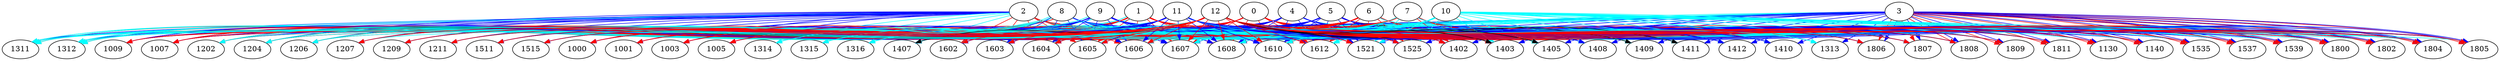 digraph {
	0 [label=0]
	0 -> 1000 [color=blue]
	0 -> 1001 [color=blue]
	0 -> 1003 [color=blue]
	0 -> 1005 [color=blue]
	0 -> 1009 [color=blue]
	0 -> 1007 [color=blue]
	0 -> 1408 [color=red]
	0 -> 1537 [color=red]
	0 -> 1409 [color=red]
	0 -> 1539 [color=red]
	0 -> 1411 [color=red]
	0 -> 1412 [color=red]
	0 -> 1410 [color=red]
	0 -> 1800 [color=red]
	0 -> 1802 [color=red]
	0 -> 1804 [color=red]
	0 -> 1805 [color=red]
	0 -> 1806 [color=red]
	0 -> 1807 [color=red]
	0 -> 1808 [color=red]
	0 -> 1809 [color=red]
	0 -> 1811 [color=red]
	0 -> 1311 [color=red]
	0 -> 1312 [color=red]
	0 -> 1313 [color=red]
	0 -> 1314 [color=red]
	0 -> 1315 [color=red]
	0 -> 1316 [color=red]
	0 -> 1407 [color=red]
	0 -> 1202 [color=red]
	0 -> 1204 [color=red]
	0 -> 1206 [color=red]
	0 -> 1207 [color=red]
	0 -> 1209 [color=red]
	0 -> 1211 [color=red]
	0 -> 1602 [color=red]
	0 -> 1603 [color=red]
	0 -> 1604 [color=red]
	0 -> 1605 [color=red]
	0 -> 1606 [color=red]
	0 -> 1607 [color=red]
	0 -> 1608 [color=red]
	0 -> 1610 [color=red]
	0 -> 1612 [color=red]
	0 -> 1511 [color=red]
	0 -> 1130 [color=red]
	0 -> 1515 [color=red]
	0 -> 1521 [color=red]
	0 -> 1140 [color=red]
	0 -> 1525 [color=red]
	0 -> 1402 [color=red]
	0 -> 1403 [color=red]
	0 -> 1405 [color=red]
	0 -> 1535 [color=red]
	1 [label=1]
	1 -> 1000 [color=blue]
	1 -> 1001 [color=blue]
	1 -> 1003 [color=blue]
	1 -> 1005 [color=blue]
	1 -> 1009 [color=blue]
	1 -> 1007 [color=blue]
	1 -> 1206 [color=cyan]
	1 -> 1204 [color=cyan]
	1 -> 1202 [color=cyan]
	1 -> 1311 [color=cyan]
	1 -> 1312 [color=cyan]
	1 -> 1207 [color=cyan]
	1 -> 1209 [color=cyan]
	1 -> 1211 [color=cyan]
	1 -> 1316 [color=cyan]
	1 -> 1314 [color=cyan]
	1 -> 1312 [color=cyan]
	1 -> 1315 [color=cyan]
	1 -> 1313 [color=cyan]
	1 -> 1311 [color=cyan]
	1 -> 1408 [color=red]
	1 -> 1537 [color=red]
	1 -> 1409 [color=red]
	1 -> 1539 [color=red]
	1 -> 1411 [color=red]
	1 -> 1412 [color=red]
	1 -> 1410 [color=red]
	1 -> 1800 [color=red]
	1 -> 1802 [color=red]
	1 -> 1804 [color=red]
	1 -> 1805 [color=red]
	1 -> 1806 [color=red]
	1 -> 1807 [color=red]
	1 -> 1808 [color=red]
	1 -> 1809 [color=red]
	1 -> 1811 [color=red]
	1 -> 1535 [color=red]
	1 -> 1602 [color=red]
	1 -> 1603 [color=red]
	1 -> 1604 [color=red]
	1 -> 1605 [color=red]
	1 -> 1606 [color=red]
	1 -> 1607 [color=red]
	1 -> 1608 [color=red]
	1 -> 1610 [color=red]
	1 -> 1612 [color=red]
	1 -> 1511 [color=red]
	1 -> 1130 [color=red]
	1 -> 1515 [color=red]
	1 -> 1521 [color=red]
	1 -> 1140 [color=red]
	1 -> 1525 [color=red]
	1 -> 1402 [color=red]
	1 -> 1403 [color=red]
	1 -> 1405 [color=red]
	1 -> 1407 [color=red]
	2 [label=2]
	2 -> 1515 [color=blue]
	2 -> 1511 [color=blue]
	2 -> 1206 [color=blue]
	2 -> 1204 [color=blue]
	2 -> 1202 [color=blue]
	2 -> 1000 [color=blue]
	2 -> 1001 [color=blue]
	2 -> 1003 [color=blue]
	2 -> 1005 [color=blue]
	2 -> 1009 [color=blue]
	2 -> 1007 [color=blue]
	2 -> 1311 [color=blue]
	2 -> 1312 [color=blue]
	2 -> 1207 [color=blue]
	2 -> 1209 [color=blue]
	2 -> 1211 [color=blue]
	2 -> 1403 [color=cyan]
	2 -> 1405 [color=cyan]
	2 -> 1407 [color=cyan]
	2 -> 1409 [color=cyan]
	2 -> 1411 [color=cyan]
	2 -> 1402 [color=cyan]
	2 -> 1412 [color=cyan]
	2 -> 1408 [color=cyan]
	2 -> 1410 [color=cyan]
	2 -> 1316 [color=cyan]
	2 -> 1314 [color=cyan]
	2 -> 1312 [color=cyan]
	2 -> 1315 [color=cyan]
	2 -> 1313 [color=cyan]
	2 -> 1311 [color=cyan]
	2 -> 1537 [color=red]
	2 -> 1539 [color=red]
	2 -> 1800 [color=red]
	2 -> 1802 [color=red]
	2 -> 1804 [color=red]
	2 -> 1805 [color=red]
	2 -> 1806 [color=red]
	2 -> 1807 [color=red]
	2 -> 1808 [color=red]
	2 -> 1809 [color=red]
	2 -> 1811 [color=red]
	2 -> 1602 [color=red]
	2 -> 1603 [color=red]
	2 -> 1604 [color=red]
	2 -> 1605 [color=red]
	2 -> 1606 [color=red]
	2 -> 1607 [color=red]
	2 -> 1608 [color=red]
	2 -> 1610 [color=red]
	2 -> 1612 [color=red]
	2 -> 1130 [color=red]
	2 -> 1521 [color=red]
	2 -> 1140 [color=red]
	2 -> 1525 [color=red]
	2 -> 1535 [color=red]
	3 [label=3]
	3 -> 1805 [color=red]
	3 -> 1809 [color=red]
	3 -> 1811 [color=red]
	3 -> 1807 [color=red]
	3 -> 1539 [color=red]
	3 -> 1535 [color=red]
	3 -> 1537 [color=red]
	3 -> 1802 [color=red]
	3 -> 1806 [color=red]
	3 -> 1804 [color=red]
	3 -> 1130 [color=red]
	3 -> 1140 [color=red]
	3 -> 1808 [color=red]
	3 -> 1800 [color=red]
	3 -> 1607 [color=cyan]
	3 -> 1605 [color=cyan]
	3 -> 1603 [color=cyan]
	3 -> 1602 [color=cyan]
	3 -> 1604 [color=cyan]
	3 -> 1606 [color=cyan]
	3 -> 1608 [color=cyan]
	3 -> 1612 [color=cyan]
	3 -> 1610 [color=cyan]
	3 -> 1408 [color=blue]
	3 -> 1537 [color=blue]
	3 -> 1409 [color=blue]
	3 -> 1539 [color=blue]
	3 -> 1411 [color=blue]
	3 -> 1412 [color=blue]
	3 -> 1410 [color=blue]
	3 -> 1800 [color=blue]
	3 -> 1802 [color=blue]
	3 -> 1804 [color=blue]
	3 -> 1805 [color=blue]
	3 -> 1806 [color=blue]
	3 -> 1807 [color=blue]
	3 -> 1808 [color=blue]
	3 -> 1809 [color=blue]
	3 -> 1811 [color=blue]
	3 -> 1313 [color=blue]
	3 -> 1314 [color=blue]
	3 -> 1315 [color=blue]
	3 -> 1316 [color=blue]
	3 -> 1535 [color=blue]
	3 -> 1130 [color=blue]
	3 -> 1521 [color=blue]
	3 -> 1140 [color=blue]
	3 -> 1525 [color=blue]
	3 -> 1402 [color=blue]
	3 -> 1403 [color=blue]
	3 -> 1405 [color=blue]
	3 -> 1407 [color=blue]
	4 [label=4]
	4 -> 1805 [color=cyan]
	4 -> 1809 [color=cyan]
	4 -> 1811 [color=cyan]
	4 -> 1807 [color=cyan]
	4 -> 1802 [color=cyan]
	4 -> 1806 [color=cyan]
	4 -> 1804 [color=cyan]
	4 -> 1140 [color=cyan]
	4 -> 1808 [color=cyan]
	4 -> 1800 [color=cyan]
	4 -> 1408 [color=blue]
	4 -> 1537 [color=blue]
	4 -> 1409 [color=blue]
	4 -> 1539 [color=blue]
	4 -> 1411 [color=blue]
	4 -> 1412 [color=blue]
	4 -> 1410 [color=blue]
	4 -> 1311 [color=blue]
	4 -> 1312 [color=blue]
	4 -> 1313 [color=blue]
	4 -> 1314 [color=blue]
	4 -> 1315 [color=blue]
	4 -> 1316 [color=blue]
	4 -> 1407 [color=blue]
	4 -> 1202 [color=blue]
	4 -> 1204 [color=blue]
	4 -> 1206 [color=blue]
	4 -> 1207 [color=blue]
	4 -> 1209 [color=blue]
	4 -> 1211 [color=blue]
	4 -> 1602 [color=blue]
	4 -> 1603 [color=blue]
	4 -> 1604 [color=blue]
	4 -> 1605 [color=blue]
	4 -> 1606 [color=blue]
	4 -> 1607 [color=blue]
	4 -> 1608 [color=blue]
	4 -> 1610 [color=blue]
	4 -> 1612 [color=blue]
	4 -> 1511 [color=blue]
	4 -> 1000 [color=blue]
	4 -> 1001 [color=blue]
	4 -> 1130 [color=blue]
	4 -> 1515 [color=blue]
	4 -> 1003 [color=blue]
	4 -> 1005 [color=blue]
	4 -> 1007 [color=blue]
	4 -> 1521 [color=blue]
	4 -> 1009 [color=blue]
	4 -> 1525 [color=blue]
	4 -> 1402 [color=blue]
	4 -> 1403 [color=blue]
	4 -> 1405 [color=blue]
	4 -> 1535 [color=blue]
	5 [label=5]
	5 -> 1808 [color=cyan]
	5 -> 1800 [color=cyan]
	5 -> 1805
	5 -> 1809
	5 -> 1811
	5 -> 1807
	5 -> 1802 [color=red]
	5 -> 1806 [color=red]
	5 -> 1804 [color=red]
	5 -> 1130 [color=red]
	5 -> 1140 [color=red]
	5 -> 1408 [color=blue]
	5 -> 1537 [color=blue]
	5 -> 1409 [color=blue]
	5 -> 1539 [color=blue]
	5 -> 1411 [color=blue]
	5 -> 1412 [color=blue]
	5 -> 1410 [color=blue]
	5 -> 1311 [color=blue]
	5 -> 1312 [color=blue]
	5 -> 1313 [color=blue]
	5 -> 1314 [color=blue]
	5 -> 1315 [color=blue]
	5 -> 1316 [color=blue]
	5 -> 1407 [color=blue]
	5 -> 1202 [color=blue]
	5 -> 1204 [color=blue]
	5 -> 1206 [color=blue]
	5 -> 1207 [color=blue]
	5 -> 1209 [color=blue]
	5 -> 1211 [color=blue]
	5 -> 1602 [color=blue]
	5 -> 1603 [color=blue]
	5 -> 1604 [color=blue]
	5 -> 1605 [color=blue]
	5 -> 1606 [color=blue]
	5 -> 1607 [color=blue]
	5 -> 1608 [color=blue]
	5 -> 1610 [color=blue]
	5 -> 1612 [color=blue]
	5 -> 1511 [color=blue]
	5 -> 1000 [color=blue]
	5 -> 1001 [color=blue]
	5 -> 1515 [color=blue]
	5 -> 1003 [color=blue]
	5 -> 1005 [color=blue]
	5 -> 1007 [color=blue]
	5 -> 1521 [color=blue]
	5 -> 1009 [color=blue]
	5 -> 1525 [color=blue]
	5 -> 1402 [color=blue]
	5 -> 1403 [color=blue]
	5 -> 1405 [color=blue]
	5 -> 1535 [color=blue]
	6 [label=6]
	6 -> 1805 [color=cyan]
	6 -> 1809 [color=cyan]
	6 -> 1811 [color=cyan]
	6 -> 1807 [color=cyan]
	6 -> 1802 [color=cyan]
	6 -> 1806 [color=cyan]
	6 -> 1804 [color=cyan]
	6 -> 1539 [color=cyan]
	6 -> 1535 [color=cyan]
	6 -> 1537 [color=cyan]
	6 -> 1808 [color=cyan]
	6 -> 1800 [color=cyan]
	6 -> 1140 [color=blue]
	6 -> 1408 [color=red]
	6 -> 1409 [color=red]
	6 -> 1410 [color=red]
	6 -> 1411 [color=red]
	6 -> 1412 [color=red]
	6 -> 1311 [color=red]
	6 -> 1312 [color=red]
	6 -> 1313 [color=red]
	6 -> 1314 [color=red]
	6 -> 1315 [color=red]
	6 -> 1316 [color=red]
	6 -> 1202 [color=red]
	6 -> 1204 [color=red]
	6 -> 1206 [color=red]
	6 -> 1207 [color=red]
	6 -> 1209 [color=red]
	6 -> 1211 [color=red]
	6 -> 1602 [color=red]
	6 -> 1603 [color=red]
	6 -> 1604 [color=red]
	6 -> 1605 [color=red]
	6 -> 1606 [color=red]
	6 -> 1607 [color=red]
	6 -> 1608 [color=red]
	6 -> 1610 [color=red]
	6 -> 1612 [color=red]
	6 -> 1511 [color=red]
	6 -> 1000 [color=red]
	6 -> 1001 [color=red]
	6 -> 1130 [color=red]
	6 -> 1515 [color=red]
	6 -> 1003 [color=red]
	6 -> 1005 [color=red]
	6 -> 1007 [color=red]
	6 -> 1521 [color=red]
	6 -> 1009 [color=red]
	6 -> 1525 [color=red]
	6 -> 1402 [color=red]
	6 -> 1403 [color=red]
	6 -> 1405 [color=red]
	6 -> 1407 [color=red]
	7 [label=7]
	7 -> 1607 [color=cyan]
	7 -> 1605 [color=cyan]
	7 -> 1603 [color=cyan]
	7 -> 1602 [color=cyan]
	7 -> 1604 [color=cyan]
	7 -> 1606 [color=cyan]
	7 -> 1608 [color=cyan]
	7 -> 1612 [color=cyan]
	7 -> 1610 [color=cyan]
	7 -> 1539 [color=cyan]
	7 -> 1535 [color=cyan]
	7 -> 1537 [color=cyan]
	7 -> 1525 [color=cyan]
	7 -> 1521 [color=cyan]
	7 -> 1140 [color=blue]
	7 -> 1805 [color=blue]
	7 -> 1809 [color=blue]
	7 -> 1811 [color=blue]
	7 -> 1807 [color=blue]
	7 -> 1802 [color=blue]
	7 -> 1806 [color=blue]
	7 -> 1804 [color=blue]
	7 -> 1130 [color=blue]
	7 -> 1808 [color=blue]
	7 -> 1800 [color=blue]
	7 -> 1408 [color=red]
	7 -> 1409 [color=red]
	7 -> 1410 [color=red]
	7 -> 1411 [color=red]
	7 -> 1412 [color=red]
	7 -> 1311 [color=red]
	7 -> 1312 [color=red]
	7 -> 1313 [color=red]
	7 -> 1314 [color=red]
	7 -> 1315 [color=red]
	7 -> 1316 [color=red]
	7 -> 1202 [color=red]
	7 -> 1204 [color=red]
	7 -> 1206 [color=red]
	7 -> 1207 [color=red]
	7 -> 1209 [color=red]
	7 -> 1211 [color=red]
	7 -> 1511 [color=red]
	7 -> 1000 [color=red]
	7 -> 1001 [color=red]
	7 -> 1515 [color=red]
	7 -> 1003 [color=red]
	7 -> 1005 [color=red]
	7 -> 1007 [color=red]
	7 -> 1009 [color=red]
	7 -> 1402 [color=red]
	7 -> 1403 [color=red]
	7 -> 1405 [color=red]
	7 -> 1407 [color=red]
	8 [label=8]
	8 -> 1403 [color=cyan]
	8 -> 1405 [color=cyan]
	8 -> 1407 [color=cyan]
	8 -> 1409 [color=cyan]
	8 -> 1411 [color=cyan]
	8 -> 1402 [color=cyan]
	8 -> 1412 [color=cyan]
	8 -> 1408 [color=cyan]
	8 -> 1410 [color=cyan]
	8 -> 1316 [color=cyan]
	8 -> 1314 [color=cyan]
	8 -> 1312 [color=cyan]
	8 -> 1315 [color=cyan]
	8 -> 1313 [color=cyan]
	8 -> 1311 [color=cyan]
	8 -> 1525 [color=cyan]
	8 -> 1521 [color=cyan]
	8 -> 1515 [color=cyan]
	8 -> 1511 [color=cyan]
	8 -> 1206 [color=red]
	8 -> 1204 [color=red]
	8 -> 1202 [color=red]
	8 -> 1311 [color=red]
	8 -> 1312 [color=red]
	8 -> 1207 [color=red]
	8 -> 1209 [color=red]
	8 -> 1211 [color=red]
	8 -> 1000 [color=red]
	8 -> 1001 [color=red]
	8 -> 1003 [color=red]
	8 -> 1005 [color=red]
	8 -> 1009 [color=red]
	8 -> 1007 [color=red]
	8 -> 1537 [color=blue]
	8 -> 1539 [color=blue]
	8 -> 1800 [color=blue]
	8 -> 1802 [color=blue]
	8 -> 1804 [color=blue]
	8 -> 1805 [color=blue]
	8 -> 1806 [color=blue]
	8 -> 1807 [color=blue]
	8 -> 1808 [color=blue]
	8 -> 1809 [color=blue]
	8 -> 1811 [color=blue]
	8 -> 1602 [color=blue]
	8 -> 1603 [color=blue]
	8 -> 1604 [color=blue]
	8 -> 1605 [color=blue]
	8 -> 1606 [color=blue]
	8 -> 1607 [color=blue]
	8 -> 1608 [color=blue]
	8 -> 1610 [color=blue]
	8 -> 1612 [color=blue]
	8 -> 1130 [color=blue]
	8 -> 1140 [color=blue]
	8 -> 1535 [color=blue]
	9 [label=9]
	9 -> 1206 [color=cyan]
	9 -> 1204 [color=cyan]
	9 -> 1202 [color=cyan]
	9 -> 1311 [color=cyan]
	9 -> 1312 [color=cyan]
	9 -> 1207 [color=cyan]
	9 -> 1209 [color=cyan]
	9 -> 1211 [color=cyan]
	9 -> 1316 [color=cyan]
	9 -> 1314 [color=cyan]
	9 -> 1312 [color=cyan]
	9 -> 1315 [color=cyan]
	9 -> 1313 [color=cyan]
	9 -> 1311 [color=cyan]
	9 -> 1000 [color=red]
	9 -> 1001 [color=red]
	9 -> 1003 [color=red]
	9 -> 1005 [color=red]
	9 -> 1009 [color=red]
	9 -> 1007 [color=red]
	9 -> 1408 [color=blue]
	9 -> 1537 [color=blue]
	9 -> 1409 [color=blue]
	9 -> 1539 [color=blue]
	9 -> 1411 [color=blue]
	9 -> 1412 [color=blue]
	9 -> 1410 [color=blue]
	9 -> 1800 [color=blue]
	9 -> 1802 [color=blue]
	9 -> 1804 [color=blue]
	9 -> 1805 [color=blue]
	9 -> 1806 [color=blue]
	9 -> 1807 [color=blue]
	9 -> 1808 [color=blue]
	9 -> 1809 [color=blue]
	9 -> 1811 [color=blue]
	9 -> 1535 [color=blue]
	9 -> 1602 [color=blue]
	9 -> 1603 [color=blue]
	9 -> 1604 [color=blue]
	9 -> 1605 [color=blue]
	9 -> 1606 [color=blue]
	9 -> 1607 [color=blue]
	9 -> 1608 [color=blue]
	9 -> 1610 [color=blue]
	9 -> 1612 [color=blue]
	9 -> 1511 [color=blue]
	9 -> 1130 [color=blue]
	9 -> 1515 [color=blue]
	9 -> 1521 [color=blue]
	9 -> 1140 [color=blue]
	9 -> 1525 [color=blue]
	9 -> 1402 [color=blue]
	9 -> 1403 [color=blue]
	9 -> 1405 [color=blue]
	9 -> 1407 [color=blue]
	10 [label=10]
	10 -> 1000 [color=red]
	10 -> 1001 [color=red]
	10 -> 1003 [color=red]
	10 -> 1005 [color=red]
	10 -> 1009 [color=red]
	10 -> 1007 [color=red]
	10 -> 1408 [color=cyan]
	10 -> 1537 [color=cyan]
	10 -> 1409 [color=cyan]
	10 -> 1539 [color=cyan]
	10 -> 1411 [color=cyan]
	10 -> 1412 [color=cyan]
	10 -> 1410 [color=cyan]
	10 -> 1800 [color=cyan]
	10 -> 1802 [color=cyan]
	10 -> 1804 [color=cyan]
	10 -> 1805 [color=cyan]
	10 -> 1806 [color=cyan]
	10 -> 1807 [color=cyan]
	10 -> 1808 [color=cyan]
	10 -> 1809 [color=cyan]
	10 -> 1811 [color=cyan]
	10 -> 1311 [color=cyan]
	10 -> 1312 [color=cyan]
	10 -> 1313 [color=cyan]
	10 -> 1314 [color=cyan]
	10 -> 1315 [color=cyan]
	10 -> 1316 [color=cyan]
	10 -> 1407 [color=cyan]
	10 -> 1202 [color=cyan]
	10 -> 1204 [color=cyan]
	10 -> 1206 [color=cyan]
	10 -> 1207 [color=cyan]
	10 -> 1209 [color=cyan]
	10 -> 1211 [color=cyan]
	10 -> 1602 [color=cyan]
	10 -> 1603 [color=cyan]
	10 -> 1604 [color=cyan]
	10 -> 1605 [color=cyan]
	10 -> 1606 [color=cyan]
	10 -> 1607 [color=cyan]
	10 -> 1608 [color=cyan]
	10 -> 1610 [color=cyan]
	10 -> 1612 [color=cyan]
	10 -> 1511 [color=cyan]
	10 -> 1130 [color=cyan]
	10 -> 1515 [color=cyan]
	10 -> 1521 [color=cyan]
	10 -> 1140 [color=cyan]
	10 -> 1525 [color=cyan]
	10 -> 1402 [color=cyan]
	10 -> 1403 [color=cyan]
	10 -> 1405 [color=cyan]
	10 -> 1535 [color=cyan]
	11 [label=11]
	11 -> 1316 [color=cyan]
	11 -> 1314 [color=cyan]
	11 -> 1312 [color=cyan]
	11 -> 1315 [color=cyan]
	11 -> 1313 [color=cyan]
	11 -> 1311 [color=cyan]
	11 -> 1403 [color=cyan]
	11 -> 1405 [color=cyan]
	11 -> 1407 [color=cyan]
	11 -> 1409 [color=cyan]
	11 -> 1411 [color=cyan]
	11 -> 1206
	11 -> 1204
	11 -> 1202
	11 -> 1408 [color=blue]
	11 -> 1537 [color=blue]
	11 -> 1410 [color=blue]
	11 -> 1539 [color=blue]
	11 -> 1412 [color=blue]
	11 -> 1800 [color=blue]
	11 -> 1802 [color=blue]
	11 -> 1804 [color=blue]
	11 -> 1805 [color=blue]
	11 -> 1806 [color=blue]
	11 -> 1807 [color=blue]
	11 -> 1808 [color=blue]
	11 -> 1809 [color=blue]
	11 -> 1811 [color=blue]
	11 -> 1207 [color=blue]
	11 -> 1209 [color=blue]
	11 -> 1211 [color=blue]
	11 -> 1602 [color=blue]
	11 -> 1603 [color=blue]
	11 -> 1604 [color=blue]
	11 -> 1605 [color=blue]
	11 -> 1606 [color=blue]
	11 -> 1607 [color=blue]
	11 -> 1608 [color=blue]
	11 -> 1610 [color=blue]
	11 -> 1612 [color=blue]
	11 -> 1511 [color=blue]
	11 -> 1000 [color=blue]
	11 -> 1001 [color=blue]
	11 -> 1130 [color=blue]
	11 -> 1515 [color=blue]
	11 -> 1003 [color=blue]
	11 -> 1005 [color=blue]
	11 -> 1007 [color=blue]
	11 -> 1521 [color=blue]
	11 -> 1009 [color=blue]
	11 -> 1140 [color=blue]
	11 -> 1525 [color=blue]
	11 -> 1402 [color=blue]
	11 -> 1535 [color=blue]
	12 [label=12]
	12 -> 1316 [color=cyan]
	12 -> 1314 [color=cyan]
	12 -> 1312 [color=cyan]
	12 -> 1315 [color=cyan]
	12 -> 1313 [color=cyan]
	12 -> 1311 [color=cyan]
	12 -> 1206 [color=cyan]
	12 -> 1204 [color=cyan]
	12 -> 1202 [color=cyan]
	12 -> 1403
	12 -> 1405
	12 -> 1407
	12 -> 1409
	12 -> 1411
	12 -> 1412 [color=blue]
	12 -> 1408 [color=blue]
	12 -> 1410 [color=blue]
	12 -> 1537 [color=red]
	12 -> 1539 [color=red]
	12 -> 1800 [color=red]
	12 -> 1802 [color=red]
	12 -> 1804 [color=red]
	12 -> 1805 [color=red]
	12 -> 1806 [color=red]
	12 -> 1807 [color=red]
	12 -> 1808 [color=red]
	12 -> 1809 [color=red]
	12 -> 1811 [color=red]
	12 -> 1207 [color=red]
	12 -> 1209 [color=red]
	12 -> 1211 [color=red]
	12 -> 1602 [color=red]
	12 -> 1603 [color=red]
	12 -> 1604 [color=red]
	12 -> 1605 [color=red]
	12 -> 1606 [color=red]
	12 -> 1607 [color=red]
	12 -> 1608 [color=red]
	12 -> 1610 [color=red]
	12 -> 1612 [color=red]
	12 -> 1511 [color=red]
	12 -> 1000 [color=red]
	12 -> 1001 [color=red]
	12 -> 1130 [color=red]
	12 -> 1515 [color=red]
	12 -> 1003 [color=red]
	12 -> 1005 [color=red]
	12 -> 1007 [color=red]
	12 -> 1521 [color=red]
	12 -> 1009 [color=red]
	12 -> 1140 [color=red]
	12 -> 1525 [color=red]
	12 -> 1402 [color=red]
	12 -> 1535 [color=red]
}
